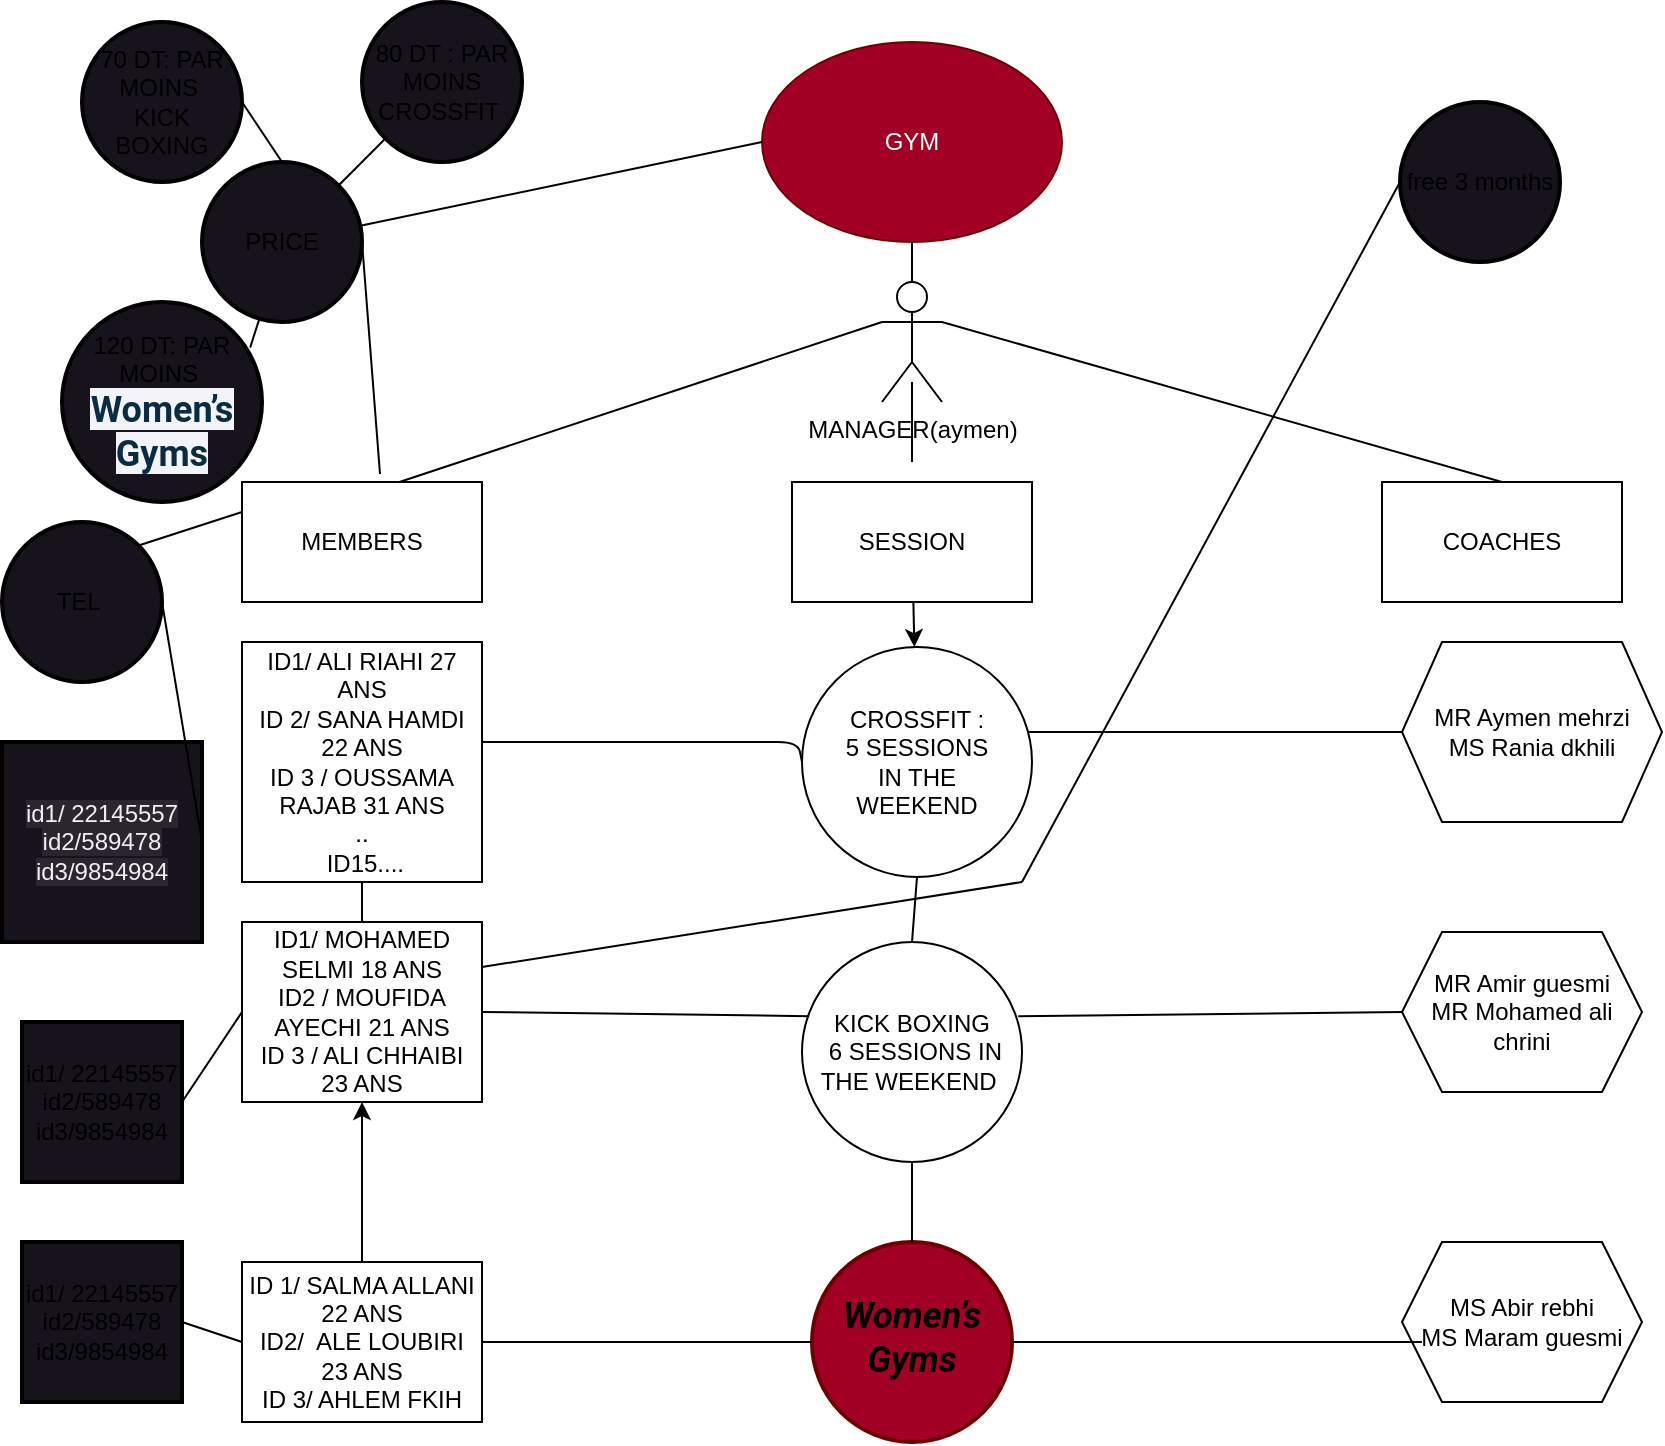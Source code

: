 <mxfile>
    <diagram id="RiGrlfgnxTUWppU9o7le" name="Page-1">
        <mxGraphModel dx="2036" dy="804" grid="1" gridSize="10" guides="1" tooltips="1" connect="1" arrows="1" fold="1" page="1" pageScale="1" pageWidth="850" pageHeight="1100" math="0" shadow="0">
            <root>
                <mxCell id="0"/>
                <mxCell id="1" parent="0"/>
                <mxCell id="61" value="&lt;span style=&quot;color: rgb(240, 240, 240); font-family: Helvetica; font-size: 12px; font-style: normal; font-variant-ligatures: normal; font-variant-caps: normal; font-weight: 400; letter-spacing: normal; orphans: 2; text-align: center; text-indent: 0px; text-transform: none; widows: 2; word-spacing: 0px; -webkit-text-stroke-width: 0px; background-color: rgb(42, 37, 47); text-decoration-thickness: initial; text-decoration-style: initial; text-decoration-color: initial; float: none; display: inline !important;&quot;&gt;id1/ 22145557&lt;/span&gt;&lt;br style=&quot;border-color: rgb(0, 0, 0); color: rgb(240, 240, 240); font-family: Helvetica; font-size: 12px; font-style: normal; font-variant-ligatures: normal; font-variant-caps: normal; font-weight: 400; letter-spacing: normal; orphans: 2; text-align: center; text-indent: 0px; text-transform: none; widows: 2; word-spacing: 0px; -webkit-text-stroke-width: 0px; background-color: rgb(42, 37, 47); text-decoration-thickness: initial; text-decoration-style: initial; text-decoration-color: initial;&quot;&gt;&lt;span style=&quot;color: rgb(240, 240, 240); font-family: Helvetica; font-size: 12px; font-style: normal; font-variant-ligatures: normal; font-variant-caps: normal; font-weight: 400; letter-spacing: normal; orphans: 2; text-align: center; text-indent: 0px; text-transform: none; widows: 2; word-spacing: 0px; -webkit-text-stroke-width: 0px; background-color: rgb(42, 37, 47); text-decoration-thickness: initial; text-decoration-style: initial; text-decoration-color: initial; float: none; display: inline !important;&quot;&gt;id2/589478&lt;/span&gt;&lt;br style=&quot;border-color: rgb(0, 0, 0); color: rgb(240, 240, 240); font-family: Helvetica; font-size: 12px; font-style: normal; font-variant-ligatures: normal; font-variant-caps: normal; font-weight: 400; letter-spacing: normal; orphans: 2; text-align: center; text-indent: 0px; text-transform: none; widows: 2; word-spacing: 0px; -webkit-text-stroke-width: 0px; background-color: rgb(42, 37, 47); text-decoration-thickness: initial; text-decoration-style: initial; text-decoration-color: initial;&quot;&gt;&lt;span style=&quot;color: rgb(240, 240, 240); font-family: Helvetica; font-size: 12px; font-style: normal; font-variant-ligatures: normal; font-variant-caps: normal; font-weight: 400; letter-spacing: normal; orphans: 2; text-align: center; text-indent: 0px; text-transform: none; widows: 2; word-spacing: 0px; -webkit-text-stroke-width: 0px; background-color: rgb(42, 37, 47); text-decoration-thickness: initial; text-decoration-style: initial; text-decoration-color: initial; float: none; display: inline !important;&quot;&gt;id3/9854984&lt;/span&gt;&lt;br&gt;" style="whiteSpace=wrap;html=1;aspect=fixed;labelBackgroundColor=none;strokeWidth=2;fontColor=default;fillColor=#17131C;" vertex="1" parent="1">
                    <mxGeometry x="-30" y="380" width="100" height="100" as="geometry"/>
                </mxCell>
                <mxCell id="2" value="GYM" style="ellipse;whiteSpace=wrap;html=1;fillColor=#a20025;fontColor=#ffffff;strokeColor=#6F0000;" vertex="1" parent="1">
                    <mxGeometry x="350" y="30" width="150" height="100" as="geometry"/>
                </mxCell>
                <mxCell id="5" value="ID1/ ALI RIAHI 27 ANS&lt;br&gt;ID 2/ SANA HAMDI 22 ANS&lt;br&gt;ID 3 / OUSSAMA RAJAB 31 ANS&lt;br&gt;..&lt;br&gt;&amp;nbsp;ID15...." style="rounded=0;whiteSpace=wrap;html=1;" vertex="1" parent="1">
                    <mxGeometry x="90" y="330" width="120" height="120" as="geometry"/>
                </mxCell>
                <mxCell id="8" value="COACHES" style="rounded=0;whiteSpace=wrap;html=1;" vertex="1" parent="1">
                    <mxGeometry x="660" y="250" width="120" height="60" as="geometry"/>
                </mxCell>
                <mxCell id="39" value="" style="edgeStyle=none;html=1;" edge="1" parent="1" source="9" target="21">
                    <mxGeometry relative="1" as="geometry"/>
                </mxCell>
                <mxCell id="9" value="SESSION" style="rounded=0;whiteSpace=wrap;html=1;" vertex="1" parent="1">
                    <mxGeometry x="365" y="250" width="120" height="60" as="geometry"/>
                </mxCell>
                <mxCell id="10" value="MEMBERS" style="rounded=0;whiteSpace=wrap;html=1;" vertex="1" parent="1">
                    <mxGeometry x="90" y="250" width="120" height="60" as="geometry"/>
                </mxCell>
                <mxCell id="11" value="MANAGER(aymen)" style="shape=umlActor;verticalLabelPosition=bottom;verticalAlign=top;html=1;outlineConnect=0;" vertex="1" parent="1">
                    <mxGeometry x="410" y="150" width="30" height="60" as="geometry"/>
                </mxCell>
                <mxCell id="13" value="" style="endArrow=none;html=1;" edge="1" parent="1">
                    <mxGeometry width="50" height="50" relative="1" as="geometry">
                        <mxPoint x="425" y="240" as="sourcePoint"/>
                        <mxPoint x="425" y="200" as="targetPoint"/>
                    </mxGeometry>
                </mxCell>
                <mxCell id="17" value="" style="endArrow=none;html=1;exitX=0.653;exitY=0.002;exitDx=0;exitDy=0;exitPerimeter=0;entryX=0;entryY=0.333;entryDx=0;entryDy=0;entryPerimeter=0;" edge="1" parent="1" source="10" target="11">
                    <mxGeometry width="50" height="50" relative="1" as="geometry">
                        <mxPoint x="410" y="370" as="sourcePoint"/>
                        <mxPoint x="460" y="320" as="targetPoint"/>
                    </mxGeometry>
                </mxCell>
                <mxCell id="18" value="" style="endArrow=none;html=1;entryX=1;entryY=0.333;entryDx=0;entryDy=0;entryPerimeter=0;exitX=0.5;exitY=0;exitDx=0;exitDy=0;" edge="1" parent="1" source="8" target="11">
                    <mxGeometry width="50" height="50" relative="1" as="geometry">
                        <mxPoint x="410" y="370" as="sourcePoint"/>
                        <mxPoint x="460" y="320" as="targetPoint"/>
                    </mxGeometry>
                </mxCell>
                <mxCell id="20" value="" style="endArrow=none;html=1;exitX=0.5;exitY=0;exitDx=0;exitDy=0;exitPerimeter=0;entryX=0.5;entryY=1;entryDx=0;entryDy=0;" edge="1" parent="1" source="11" target="2">
                    <mxGeometry width="50" height="50" relative="1" as="geometry">
                        <mxPoint x="410" y="370" as="sourcePoint"/>
                        <mxPoint x="460" y="320" as="targetPoint"/>
                    </mxGeometry>
                </mxCell>
                <mxCell id="22" value="ID1/ MOHAMED SELMI 18 ANS&lt;br&gt;ID2 / MOUFIDA AYECHI 21 ANS&lt;br&gt;ID 3 / ALI CHHAIBI 23 ANS" style="rounded=0;whiteSpace=wrap;html=1;" vertex="1" parent="1">
                    <mxGeometry x="90" y="470" width="120" height="90" as="geometry"/>
                </mxCell>
                <mxCell id="34" value="" style="edgeStyle=none;html=1;" edge="1" parent="1" source="23" target="22">
                    <mxGeometry relative="1" as="geometry"/>
                </mxCell>
                <mxCell id="23" value="ID 1/ SALMA ALLANI 22 ANS&lt;br&gt;ID2/&amp;nbsp; ALE LOUBIRI 23 ANS&lt;br&gt;ID 3/ AHLEM FKIH" style="rounded=0;whiteSpace=wrap;html=1;" vertex="1" parent="1">
                    <mxGeometry x="90" y="640" width="120" height="80" as="geometry"/>
                </mxCell>
                <mxCell id="29" value="&lt;div style=&quot;&quot;&gt;KICK BOXING&lt;/div&gt;&lt;div style=&quot;&quot;&gt;&amp;nbsp;6 SESSIONS IN THE WEEKEND&amp;nbsp;&lt;/div&gt;" style="ellipse;whiteSpace=wrap;html=1;aspect=fixed;align=center;" vertex="1" parent="1">
                    <mxGeometry x="370" y="480" width="110" height="110" as="geometry"/>
                </mxCell>
                <mxCell id="30" value="&#10;&lt;strong style=&quot;box-sizing: inherit; margin: 0px; padding: 0px; border: 0px; outline: 0px; font-size: 18px; vertical-align: baseline; background-image: initial; background-position: initial; background-size: initial; background-repeat: initial; background-attachment: initial; background-origin: initial; background-clip: initial; font-family: Roboto, Arial, sans-serif; font-variant-ligatures: normal; font-variant-caps: normal; letter-spacing: normal; orphans: 2; text-indent: 0px; text-transform: none; widows: 2; word-spacing: 0px; -webkit-text-stroke-width: 0px; text-decoration-thickness: initial; text-decoration-style: initial; text-decoration-color: initial;&quot;&gt;Women’s Gyms&lt;/strong&gt;&#10;&#10;" style="ellipse;whiteSpace=wrap;html=1;aspect=fixed;strokeWidth=2;fillColor=#a20025;fontColor=default;strokeColor=#6F0000;align=center;verticalAlign=bottom;fontStyle=3;labelBackgroundColor=none;" vertex="1" parent="1">
                    <mxGeometry x="375" y="630" width="100" height="100" as="geometry"/>
                </mxCell>
                <mxCell id="31" value="MS Abir rebhi&lt;br&gt;MS Maram guesmi" style="shape=hexagon;perimeter=hexagonPerimeter2;whiteSpace=wrap;html=1;fixedSize=1;" vertex="1" parent="1">
                    <mxGeometry x="670" y="630" width="120" height="80" as="geometry"/>
                </mxCell>
                <mxCell id="32" value="MR Amir guesmi&lt;br&gt;MR Mohamed ali chrini" style="shape=hexagon;perimeter=hexagonPerimeter2;whiteSpace=wrap;html=1;fixedSize=1;" vertex="1" parent="1">
                    <mxGeometry x="670" y="475" width="120" height="80" as="geometry"/>
                </mxCell>
                <mxCell id="33" value="MR Aymen mehrzi&lt;br&gt;MS Rania dkhili" style="shape=hexagon;perimeter=hexagonPerimeter2;whiteSpace=wrap;html=1;fixedSize=1;" vertex="1" parent="1">
                    <mxGeometry x="670" y="330" width="130" height="90" as="geometry"/>
                </mxCell>
                <mxCell id="35" value="" style="endArrow=none;html=1;entryX=0;entryY=0.5;entryDx=0;entryDy=0;" edge="1" parent="1" target="21">
                    <mxGeometry width="50" height="50" relative="1" as="geometry">
                        <mxPoint x="210" y="380" as="sourcePoint"/>
                        <mxPoint x="460" y="300" as="targetPoint"/>
                        <Array as="points">
                            <mxPoint x="368" y="380"/>
                        </Array>
                    </mxGeometry>
                </mxCell>
                <mxCell id="37" value="" style="endArrow=none;html=1;exitX=0.5;exitY=0;exitDx=0;exitDy=0;entryX=0.5;entryY=1;entryDx=0;entryDy=0;" edge="1" parent="1" source="29" target="21">
                    <mxGeometry width="50" height="50" relative="1" as="geometry">
                        <mxPoint x="410" y="350" as="sourcePoint"/>
                        <mxPoint x="460" y="300" as="targetPoint"/>
                    </mxGeometry>
                </mxCell>
                <mxCell id="40" value="" style="endArrow=none;html=1;exitX=0.5;exitY=1;exitDx=0;exitDy=0;entryX=0.5;entryY=0;entryDx=0;entryDy=0;" edge="1" parent="1" source="29" target="30">
                    <mxGeometry width="50" height="50" relative="1" as="geometry">
                        <mxPoint x="410" y="440" as="sourcePoint"/>
                        <mxPoint x="460" y="390" as="targetPoint"/>
                    </mxGeometry>
                </mxCell>
                <mxCell id="41" value="" style="endArrow=none;html=1;exitX=0.5;exitY=0;exitDx=0;exitDy=0;entryX=0.5;entryY=1;entryDx=0;entryDy=0;" edge="1" parent="1" source="22" target="5">
                    <mxGeometry width="50" height="50" relative="1" as="geometry">
                        <mxPoint x="410" y="440" as="sourcePoint"/>
                        <mxPoint x="460" y="390" as="targetPoint"/>
                    </mxGeometry>
                </mxCell>
                <mxCell id="42" value="" style="endArrow=none;html=1;entryX=0;entryY=0.5;entryDx=0;entryDy=0;" edge="1" parent="1" target="33">
                    <mxGeometry width="50" height="50" relative="1" as="geometry">
                        <mxPoint x="480" y="375" as="sourcePoint"/>
                        <mxPoint x="460" y="440" as="targetPoint"/>
                    </mxGeometry>
                </mxCell>
                <mxCell id="43" value="" style="endArrow=none;html=1;fontColor=#0F0F0F;exitX=1;exitY=0.5;exitDx=0;exitDy=0;entryX=0.033;entryY=0.337;entryDx=0;entryDy=0;entryPerimeter=0;" edge="1" parent="1" source="22" target="29">
                    <mxGeometry width="50" height="50" relative="1" as="geometry">
                        <mxPoint x="410" y="440" as="sourcePoint"/>
                        <mxPoint x="460" y="390" as="targetPoint"/>
                    </mxGeometry>
                </mxCell>
                <mxCell id="44" value="" style="endArrow=none;html=1;fontColor=#0F0F0F;exitX=0;exitY=0.5;exitDx=0;exitDy=0;entryX=0.983;entryY=0.337;entryDx=0;entryDy=0;entryPerimeter=0;" edge="1" parent="1" source="32" target="29">
                    <mxGeometry width="50" height="50" relative="1" as="geometry">
                        <mxPoint x="410" y="440" as="sourcePoint"/>
                        <mxPoint x="460" y="390" as="targetPoint"/>
                    </mxGeometry>
                </mxCell>
                <mxCell id="45" value="" style="endArrow=none;html=1;fontColor=#0F0F0F;exitX=1;exitY=0.5;exitDx=0;exitDy=0;" edge="1" parent="1" source="23" target="30">
                    <mxGeometry width="50" height="50" relative="1" as="geometry">
                        <mxPoint x="410" y="440" as="sourcePoint"/>
                        <mxPoint x="460" y="390" as="targetPoint"/>
                    </mxGeometry>
                </mxCell>
                <mxCell id="46" value="" style="endArrow=none;html=1;fontColor=#0F0F0F;exitX=1;exitY=0.5;exitDx=0;exitDy=0;entryX=0.083;entryY=0.625;entryDx=0;entryDy=0;entryPerimeter=0;" edge="1" parent="1" source="30" target="31">
                    <mxGeometry width="50" height="50" relative="1" as="geometry">
                        <mxPoint x="410" y="440" as="sourcePoint"/>
                        <mxPoint x="460" y="390" as="targetPoint"/>
                    </mxGeometry>
                </mxCell>
                <mxCell id="47" value="PRICE&lt;br&gt;" style="ellipse;whiteSpace=wrap;html=1;aspect=fixed;labelBackgroundColor=none;strokeWidth=2;fontColor=default;fillColor=#17131C;" vertex="1" parent="1">
                    <mxGeometry x="70" y="90" width="80" height="80" as="geometry"/>
                </mxCell>
                <mxCell id="48" value="" style="endArrow=none;html=1;fontColor=default;entryX=0;entryY=0.5;entryDx=0;entryDy=0;" edge="1" parent="1" source="47" target="2">
                    <mxGeometry width="50" height="50" relative="1" as="geometry">
                        <mxPoint x="420" y="260" as="sourcePoint"/>
                        <mxPoint x="470" y="210" as="targetPoint"/>
                    </mxGeometry>
                </mxCell>
                <mxCell id="49" value="" style="endArrow=none;html=1;fontColor=default;exitX=1;exitY=0.5;exitDx=0;exitDy=0;entryX=0.575;entryY=-0.067;entryDx=0;entryDy=0;entryPerimeter=0;" edge="1" parent="1" source="47" target="10">
                    <mxGeometry width="50" height="50" relative="1" as="geometry">
                        <mxPoint x="330" y="110" as="sourcePoint"/>
                        <mxPoint x="470" y="210" as="targetPoint"/>
                    </mxGeometry>
                </mxCell>
                <mxCell id="50" value="120 DT: PAR MOINS&amp;nbsp;&lt;br&gt;&lt;strong style=&quot;box-sizing: inherit; margin: 0px; padding: 0px; border: 0px; outline: 0px; font-size: 18px; vertical-align: baseline; background: rgb(243, 244, 247); color: rgb(9, 44, 66); font-family: Roboto, Arial, sans-serif; text-align: left;&quot;&gt;Women’s Gyms&lt;/strong&gt;" style="ellipse;whiteSpace=wrap;html=1;aspect=fixed;labelBackgroundColor=none;strokeWidth=2;fontColor=default;fillColor=#17131C;" vertex="1" parent="1">
                    <mxGeometry y="160" width="100" height="100" as="geometry"/>
                </mxCell>
                <mxCell id="51" value="" style="endArrow=none;html=1;fontColor=default;exitX=0.941;exitY=0.228;exitDx=0;exitDy=0;exitPerimeter=0;" edge="1" parent="1" source="50" target="47">
                    <mxGeometry width="50" height="50" relative="1" as="geometry">
                        <mxPoint x="420" y="350" as="sourcePoint"/>
                        <mxPoint x="470" y="300" as="targetPoint"/>
                    </mxGeometry>
                </mxCell>
                <mxCell id="52" value="80 DT : PAR MOINS&lt;br&gt;CROSSFIT&amp;nbsp;" style="ellipse;whiteSpace=wrap;html=1;aspect=fixed;labelBackgroundColor=none;strokeWidth=2;fontColor=default;fillColor=#17131C;" vertex="1" parent="1">
                    <mxGeometry x="150" y="10" width="80" height="80" as="geometry"/>
                </mxCell>
                <mxCell id="53" value="70 DT: PAR MOINS&amp;nbsp;&lt;br&gt;KICK BOXING" style="ellipse;whiteSpace=wrap;html=1;aspect=fixed;labelBackgroundColor=none;strokeWidth=2;fontColor=default;fillColor=#17131C;" vertex="1" parent="1">
                    <mxGeometry x="10" y="20" width="80" height="80" as="geometry"/>
                </mxCell>
                <mxCell id="54" value="" style="endArrow=none;html=1;fontColor=default;exitX=1;exitY=0;exitDx=0;exitDy=0;" edge="1" parent="1" source="47" target="52">
                    <mxGeometry width="50" height="50" relative="1" as="geometry">
                        <mxPoint x="500" y="400" as="sourcePoint"/>
                        <mxPoint x="550" y="350" as="targetPoint"/>
                    </mxGeometry>
                </mxCell>
                <mxCell id="55" value="" style="endArrow=none;html=1;fontColor=default;exitX=1;exitY=0.5;exitDx=0;exitDy=0;entryX=0.5;entryY=0;entryDx=0;entryDy=0;" edge="1" parent="1" source="53" target="47">
                    <mxGeometry width="50" height="50" relative="1" as="geometry">
                        <mxPoint x="310" y="260" as="sourcePoint"/>
                        <mxPoint x="550" y="350" as="targetPoint"/>
                    </mxGeometry>
                </mxCell>
                <mxCell id="56" value="free 3 months" style="ellipse;whiteSpace=wrap;html=1;aspect=fixed;labelBackgroundColor=none;strokeWidth=2;fontColor=default;fillColor=#17131C;" vertex="1" parent="1">
                    <mxGeometry x="669" y="60" width="80" height="80" as="geometry"/>
                </mxCell>
                <mxCell id="57" value="" style="endArrow=none;html=1;fontColor=default;entryX=0;entryY=0.5;entryDx=0;entryDy=0;startArrow=none;" edge="1" parent="1" target="56">
                    <mxGeometry width="50" height="50" relative="1" as="geometry">
                        <mxPoint x="480" y="450" as="sourcePoint"/>
                        <mxPoint x="490" y="320" as="targetPoint"/>
                    </mxGeometry>
                </mxCell>
                <mxCell id="58" value="" style="endArrow=none;html=1;fontColor=default;entryX=0;entryY=0.5;entryDx=0;entryDy=0;" edge="1" parent="1" target="21">
                    <mxGeometry width="50" height="50" relative="1" as="geometry">
                        <mxPoint x="440" y="370" as="sourcePoint"/>
                        <mxPoint x="669.0" y="100" as="targetPoint"/>
                    </mxGeometry>
                </mxCell>
                <mxCell id="21" value="CROSSFIT :&lt;br&gt;5 SESSIONS&lt;br&gt;IN THE&lt;br&gt;WEEKEND" style="ellipse;whiteSpace=wrap;html=1;aspect=fixed;" vertex="1" parent="1">
                    <mxGeometry x="370" y="332.5" width="115" height="115" as="geometry"/>
                </mxCell>
                <mxCell id="59" value="" style="endArrow=none;html=1;fontColor=default;entryX=1;entryY=0.25;entryDx=0;entryDy=0;" edge="1" parent="1" target="22">
                    <mxGeometry width="50" height="50" relative="1" as="geometry">
                        <mxPoint x="480" y="450" as="sourcePoint"/>
                        <mxPoint x="490" y="320" as="targetPoint"/>
                    </mxGeometry>
                </mxCell>
                <mxCell id="60" value="TEL&amp;nbsp;&lt;br&gt;" style="ellipse;whiteSpace=wrap;html=1;aspect=fixed;labelBackgroundColor=none;strokeWidth=2;fontColor=default;fillColor=#17131C;" vertex="1" parent="1">
                    <mxGeometry x="-30" y="270" width="80" height="80" as="geometry"/>
                </mxCell>
                <mxCell id="62" value="" style="endArrow=none;html=1;fontColor=default;exitX=1;exitY=0;exitDx=0;exitDy=0;entryX=0;entryY=0.25;entryDx=0;entryDy=0;" edge="1" parent="1" source="60" target="10">
                    <mxGeometry width="50" height="50" relative="1" as="geometry">
                        <mxPoint x="440" y="360" as="sourcePoint"/>
                        <mxPoint x="490" y="310" as="targetPoint"/>
                    </mxGeometry>
                </mxCell>
                <mxCell id="63" value="" style="endArrow=none;html=1;fontColor=default;exitX=1;exitY=0.5;exitDx=0;exitDy=0;entryX=1;entryY=0.5;entryDx=0;entryDy=0;" edge="1" parent="1" source="60" target="61">
                    <mxGeometry width="50" height="50" relative="1" as="geometry">
                        <mxPoint x="440" y="360" as="sourcePoint"/>
                        <mxPoint x="490" y="310" as="targetPoint"/>
                    </mxGeometry>
                </mxCell>
                <mxCell id="65" value="id1/ 22145557&lt;br&gt;id2/589478&lt;br&gt;id3/9854984" style="whiteSpace=wrap;html=1;aspect=fixed;labelBackgroundColor=none;strokeWidth=2;fontColor=default;fillColor=#17131C;" vertex="1" parent="1">
                    <mxGeometry x="-20" y="630" width="80" height="80" as="geometry"/>
                </mxCell>
                <mxCell id="66" value="id1/ 22145557&lt;br&gt;id2/589478&lt;br&gt;id3/9854984" style="whiteSpace=wrap;html=1;aspect=fixed;labelBackgroundColor=none;strokeWidth=2;fontColor=default;fillColor=#17131C;" vertex="1" parent="1">
                    <mxGeometry x="-20" y="520" width="80" height="80" as="geometry"/>
                </mxCell>
                <mxCell id="67" value="" style="endArrow=none;html=1;fontColor=default;exitX=1;exitY=0.5;exitDx=0;exitDy=0;entryX=0;entryY=0.5;entryDx=0;entryDy=0;" edge="1" parent="1" source="65" target="23">
                    <mxGeometry width="50" height="50" relative="1" as="geometry">
                        <mxPoint x="440" y="430" as="sourcePoint"/>
                        <mxPoint x="490" y="380" as="targetPoint"/>
                    </mxGeometry>
                </mxCell>
                <mxCell id="68" value="" style="endArrow=none;html=1;fontColor=default;exitX=1;exitY=0.5;exitDx=0;exitDy=0;entryX=0;entryY=0.5;entryDx=0;entryDy=0;" edge="1" parent="1" source="66" target="22">
                    <mxGeometry width="50" height="50" relative="1" as="geometry">
                        <mxPoint x="440" y="430" as="sourcePoint"/>
                        <mxPoint x="490" y="380" as="targetPoint"/>
                    </mxGeometry>
                </mxCell>
            </root>
        </mxGraphModel>
    </diagram>
</mxfile>
